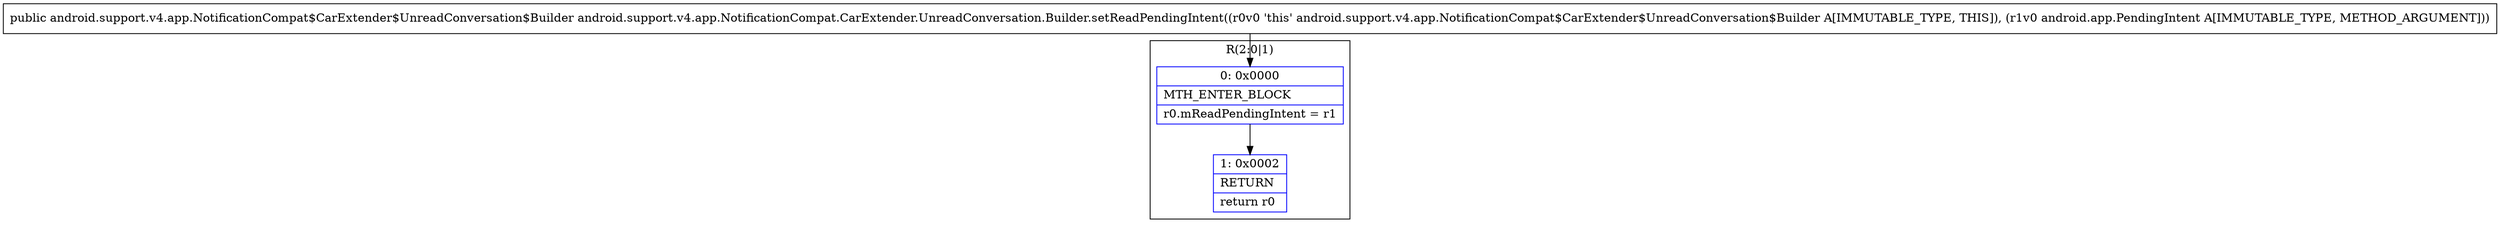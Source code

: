 digraph "CFG forandroid.support.v4.app.NotificationCompat.CarExtender.UnreadConversation.Builder.setReadPendingIntent(Landroid\/app\/PendingIntent;)Landroid\/support\/v4\/app\/NotificationCompat$CarExtender$UnreadConversation$Builder;" {
subgraph cluster_Region_1600118967 {
label = "R(2:0|1)";
node [shape=record,color=blue];
Node_0 [shape=record,label="{0\:\ 0x0000|MTH_ENTER_BLOCK\l|r0.mReadPendingIntent = r1\l}"];
Node_1 [shape=record,label="{1\:\ 0x0002|RETURN\l|return r0\l}"];
}
MethodNode[shape=record,label="{public android.support.v4.app.NotificationCompat$CarExtender$UnreadConversation$Builder android.support.v4.app.NotificationCompat.CarExtender.UnreadConversation.Builder.setReadPendingIntent((r0v0 'this' android.support.v4.app.NotificationCompat$CarExtender$UnreadConversation$Builder A[IMMUTABLE_TYPE, THIS]), (r1v0 android.app.PendingIntent A[IMMUTABLE_TYPE, METHOD_ARGUMENT])) }"];
MethodNode -> Node_0;
Node_0 -> Node_1;
}


